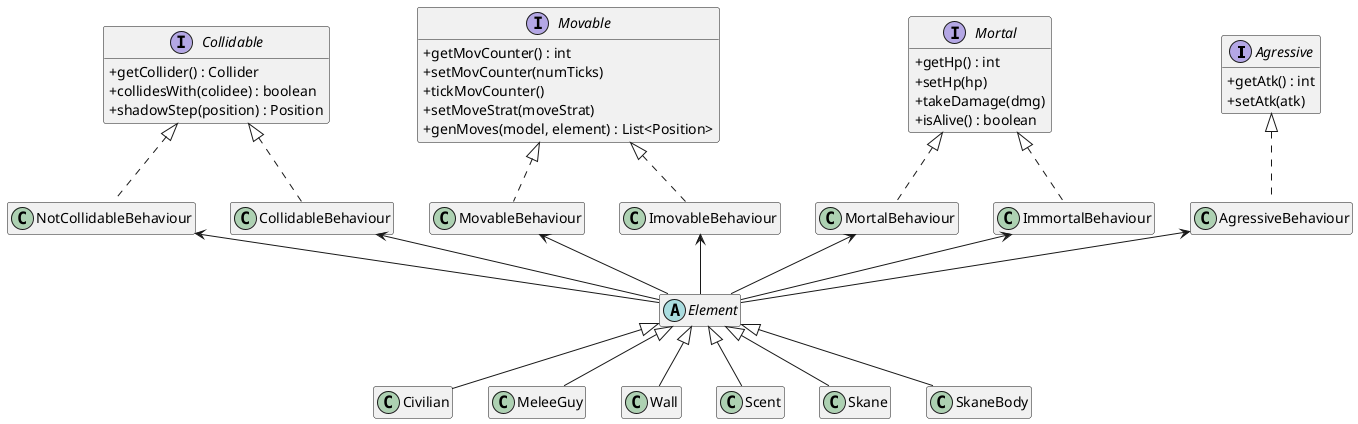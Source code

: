 @startuml

hide empty members
skinparam classAttributeIconSize 0
skinparam linetype polyline
skinparam shadowing false

interface Agressive {
  + getAtk() : int
  + setAtk(atk)
}
interface Collidable {
  + getCollider() : Collider
  + collidesWith(colidee) : boolean
  + shadowStep(position) : Position
}
interface Mortal {
  + getHp() : int
  + setHp(hp)
  + takeDamage(dmg)
  + isAlive() : boolean
}
interface Movable {
  + getMovCounter() : int
  + setMovCounter(numTicks)
  + tickMovCounter()
  + setMoveStrat(moveStrat)
  + genMoves(model, element) : List<Position>
}

class AgressiveBehaviour {}
class CollidableBehaviour {}
class ImmortalBehaviour {}
class ImovableBehaviour {}
class MortalBehaviour {}
class MovableBehaviour {}
class NotCollidableBehaviour {}

abstract class Element {}

class Civilian {}
class MeleeGuy {}
class Wall {}

class Scent {}
class Skane {}
class SkaneBody {}

AgressiveBehaviour .up.^ Agressive
CollidableBehaviour .up.^ Collidable
ImmortalBehaviour .up.^ Mortal
ImovableBehaviour .up.^ Movable
MortalBehaviour .up.^ Mortal
MovableBehaviour .up.^ Movable
NotCollidableBehaviour .up.^ Collidable

Element -up-> AgressiveBehaviour
Element -up-> CollidableBehaviour
Element -up-> ImmortalBehaviour
Element -up-> ImovableBehaviour
Element -up-> MortalBehaviour
Element -up-> MovableBehaviour
Element -up-> NotCollidableBehaviour

Civilian -up-^ Element
MeleeGuy -up-^ Element
Wall -up-^ Element
Scent -up-^ Element
Skane -up-^ Element
SkaneBody -up-^ Element

@enduml

